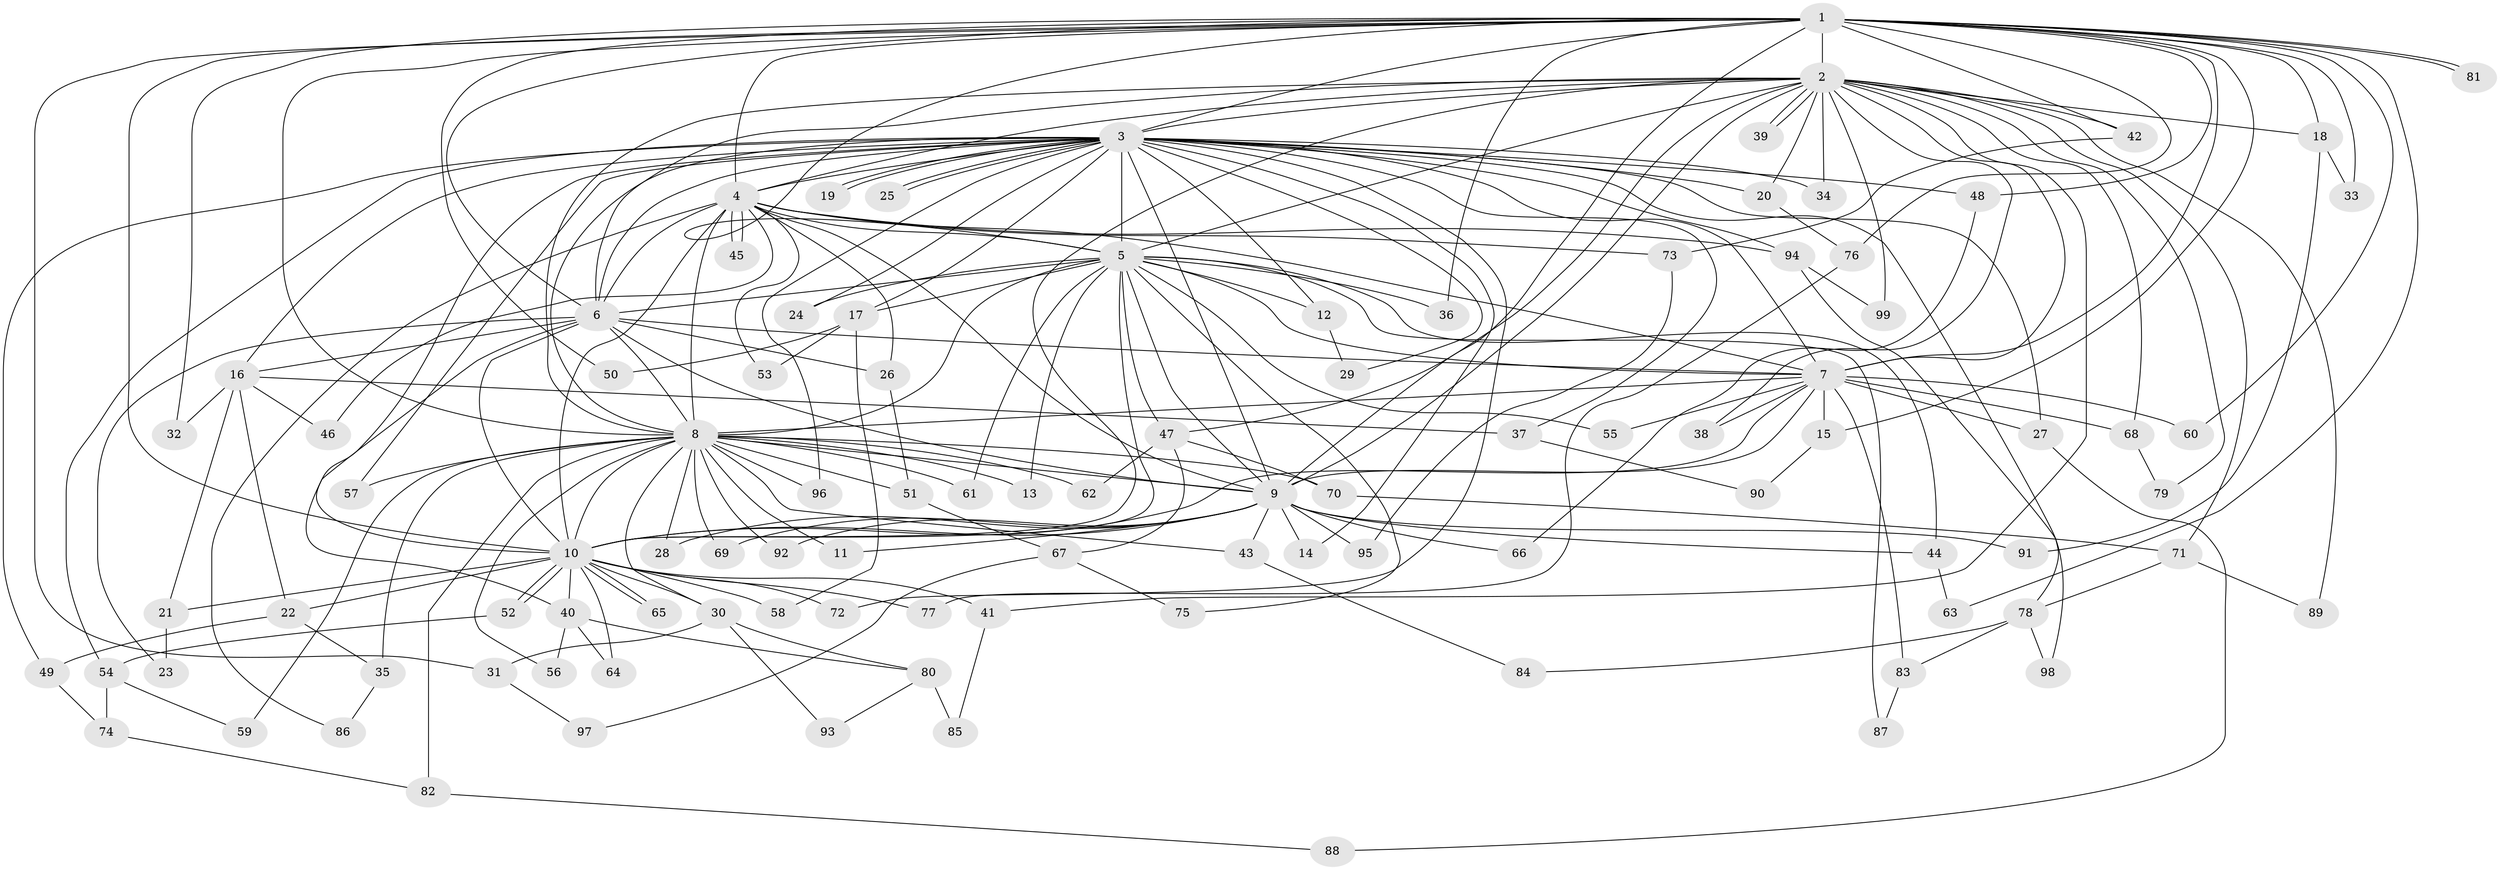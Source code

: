// Generated by graph-tools (version 1.1) at 2025/10/02/27/25 16:10:56]
// undirected, 99 vertices, 223 edges
graph export_dot {
graph [start="1"]
  node [color=gray90,style=filled];
  1;
  2;
  3;
  4;
  5;
  6;
  7;
  8;
  9;
  10;
  11;
  12;
  13;
  14;
  15;
  16;
  17;
  18;
  19;
  20;
  21;
  22;
  23;
  24;
  25;
  26;
  27;
  28;
  29;
  30;
  31;
  32;
  33;
  34;
  35;
  36;
  37;
  38;
  39;
  40;
  41;
  42;
  43;
  44;
  45;
  46;
  47;
  48;
  49;
  50;
  51;
  52;
  53;
  54;
  55;
  56;
  57;
  58;
  59;
  60;
  61;
  62;
  63;
  64;
  65;
  66;
  67;
  68;
  69;
  70;
  71;
  72;
  73;
  74;
  75;
  76;
  77;
  78;
  79;
  80;
  81;
  82;
  83;
  84;
  85;
  86;
  87;
  88;
  89;
  90;
  91;
  92;
  93;
  94;
  95;
  96;
  97;
  98;
  99;
  1 -- 2;
  1 -- 3;
  1 -- 4;
  1 -- 5;
  1 -- 6;
  1 -- 7;
  1 -- 8;
  1 -- 9;
  1 -- 10;
  1 -- 15;
  1 -- 18;
  1 -- 31;
  1 -- 32;
  1 -- 33;
  1 -- 36;
  1 -- 42;
  1 -- 48;
  1 -- 50;
  1 -- 60;
  1 -- 63;
  1 -- 76;
  1 -- 81;
  1 -- 81;
  2 -- 3;
  2 -- 4;
  2 -- 5;
  2 -- 6;
  2 -- 7;
  2 -- 8;
  2 -- 9;
  2 -- 10;
  2 -- 18;
  2 -- 20;
  2 -- 34;
  2 -- 38;
  2 -- 39;
  2 -- 39;
  2 -- 41;
  2 -- 42;
  2 -- 47;
  2 -- 68;
  2 -- 71;
  2 -- 79;
  2 -- 89;
  2 -- 99;
  3 -- 4;
  3 -- 5;
  3 -- 6;
  3 -- 7;
  3 -- 8;
  3 -- 9;
  3 -- 10;
  3 -- 12;
  3 -- 14;
  3 -- 16;
  3 -- 17;
  3 -- 19;
  3 -- 19;
  3 -- 20;
  3 -- 24;
  3 -- 25;
  3 -- 25;
  3 -- 27;
  3 -- 29;
  3 -- 34;
  3 -- 37;
  3 -- 48;
  3 -- 49;
  3 -- 54;
  3 -- 57;
  3 -- 72;
  3 -- 78;
  3 -- 94;
  3 -- 96;
  4 -- 5;
  4 -- 6;
  4 -- 7;
  4 -- 8;
  4 -- 9;
  4 -- 10;
  4 -- 26;
  4 -- 45;
  4 -- 45;
  4 -- 46;
  4 -- 53;
  4 -- 73;
  4 -- 86;
  4 -- 94;
  5 -- 6;
  5 -- 7;
  5 -- 8;
  5 -- 9;
  5 -- 10;
  5 -- 12;
  5 -- 13;
  5 -- 17;
  5 -- 24;
  5 -- 36;
  5 -- 44;
  5 -- 47;
  5 -- 55;
  5 -- 61;
  5 -- 75;
  5 -- 87;
  6 -- 7;
  6 -- 8;
  6 -- 9;
  6 -- 10;
  6 -- 16;
  6 -- 23;
  6 -- 26;
  6 -- 40;
  7 -- 8;
  7 -- 9;
  7 -- 10;
  7 -- 15;
  7 -- 27;
  7 -- 38;
  7 -- 55;
  7 -- 60;
  7 -- 68;
  7 -- 83;
  8 -- 9;
  8 -- 10;
  8 -- 11;
  8 -- 13;
  8 -- 28;
  8 -- 30;
  8 -- 35;
  8 -- 43;
  8 -- 51;
  8 -- 56;
  8 -- 57;
  8 -- 59;
  8 -- 61;
  8 -- 62;
  8 -- 69;
  8 -- 70;
  8 -- 82;
  8 -- 92;
  8 -- 96;
  9 -- 10;
  9 -- 11;
  9 -- 14;
  9 -- 28;
  9 -- 43;
  9 -- 44;
  9 -- 66;
  9 -- 69;
  9 -- 91;
  9 -- 92;
  9 -- 95;
  10 -- 21;
  10 -- 22;
  10 -- 30;
  10 -- 40;
  10 -- 41;
  10 -- 52;
  10 -- 52;
  10 -- 58;
  10 -- 64;
  10 -- 65;
  10 -- 65;
  10 -- 72;
  10 -- 77;
  12 -- 29;
  15 -- 90;
  16 -- 21;
  16 -- 22;
  16 -- 32;
  16 -- 37;
  16 -- 46;
  17 -- 50;
  17 -- 53;
  17 -- 58;
  18 -- 33;
  18 -- 91;
  20 -- 76;
  21 -- 23;
  22 -- 35;
  22 -- 49;
  26 -- 51;
  27 -- 88;
  30 -- 31;
  30 -- 80;
  30 -- 93;
  31 -- 97;
  35 -- 86;
  37 -- 90;
  40 -- 56;
  40 -- 64;
  40 -- 80;
  41 -- 85;
  42 -- 73;
  43 -- 84;
  44 -- 63;
  47 -- 62;
  47 -- 67;
  47 -- 70;
  48 -- 66;
  49 -- 74;
  51 -- 67;
  52 -- 54;
  54 -- 59;
  54 -- 74;
  67 -- 75;
  67 -- 97;
  68 -- 79;
  70 -- 71;
  71 -- 78;
  71 -- 89;
  73 -- 95;
  74 -- 82;
  76 -- 77;
  78 -- 83;
  78 -- 84;
  78 -- 98;
  80 -- 85;
  80 -- 93;
  82 -- 88;
  83 -- 87;
  94 -- 98;
  94 -- 99;
}
